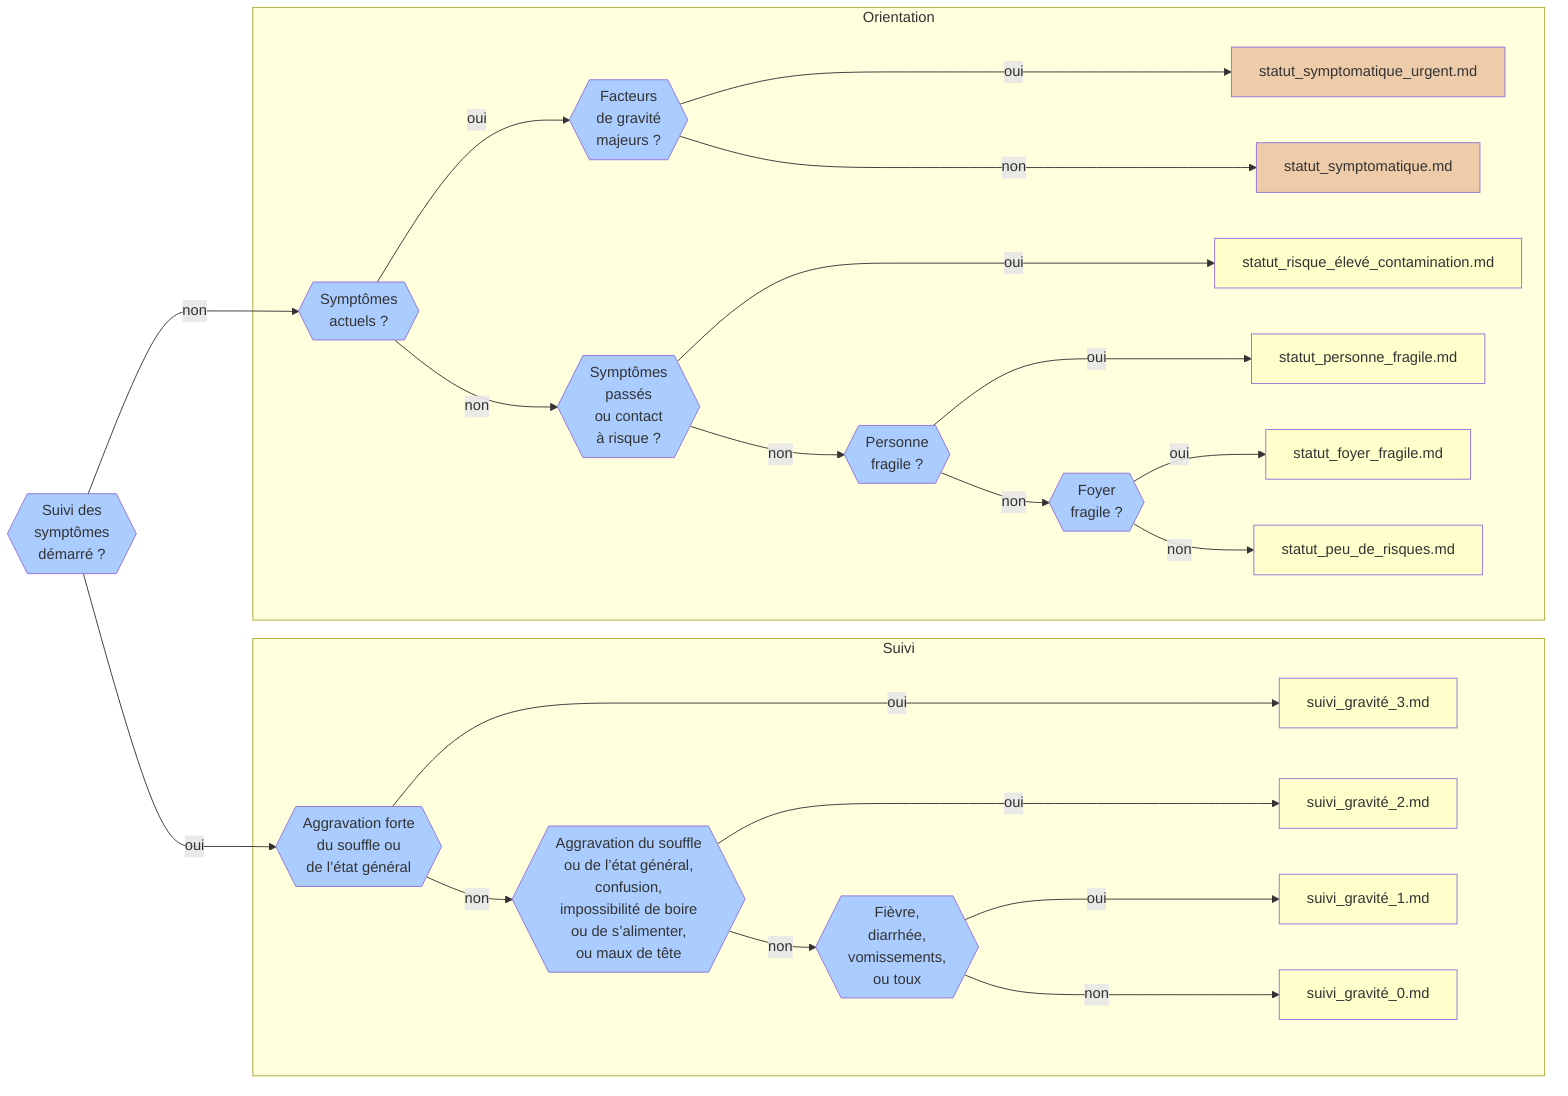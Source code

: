 graph LR
    suivi{{"Suivi des<br>symptômes<br>démarré ?"}}
    suivi --->|oui| gravite-3
    suivi --->|non| symptomes-actuels

    subgraph Suivi
        gravite-3{{"Aggravation forte<br>du souffle ou<br>de l&rsquo;état général"}}
        gravite-3 ----->|oui| suivi-gravite-3
        gravite-3 -->|non| gravite-2

        gravite-2{{"Aggravation du souffle<br>ou de l&rsquo;état général,<br>confusion,<br>impossibilité de boire<br> ou de s&rsquo;alimenter,<br>ou maux de tête"}}
        gravite-2 ---->|oui| suivi-gravite-2
        gravite-2 -->|non| gravite-1

        gravite-1{{"Fièvre,<br>diarrhée,<br>vomissements,<br>ou toux"}}
        gravite-1 --->|oui| suivi-gravite-1
        gravite-1 --->|non| suivi-gravite-0
    end

    subgraph Orientation
        symptomes-actuels{{"Symptômes<br>actuels ?"}}
        symptomes-actuels -->|oui| facteurs-de-gravite-majeurs
        symptomes-actuels -->|non| symptomes-passes-ou-contact-a-risque

        facteurs-de-gravite-majeurs{{"Facteurs<br>de gravité<br>majeurs ?"}}
        facteurs-de-gravite-majeurs ---->|oui| statut-symptomatique-urgent
        facteurs-de-gravite-majeurs ---->|non| statut-symptomatique

        symptomes-passes-ou-contact-a-risque{{"Symptômes<br>passés<br>ou contact<br>à risque ?"}}
        symptomes-passes-ou-contact-a-risque ---->|oui| statut-risque-eleve
        symptomes-passes-ou-contact-a-risque -->|non| personne-fragile

        personne-fragile{{"Personne<br>fragile ?"}}
        personne-fragile --->|oui| statut-personne-fragile
        personne-fragile -->|non| foyer-fragile

        foyer-fragile{{"Foyer<br>fragile ?"}}
        foyer-fragile -->|oui| statut-foyer-fragile
        foyer-fragile -->|non| statut-peu-de-risques
    end

    suivi-gravite-3["suivi_gravité_3.md"]
    suivi-gravite-2["suivi_gravité_2.md"]
    suivi-gravite-1["suivi_gravité_1.md"]
    suivi-gravite-0["suivi_gravité_0.md"]

    statut-foyer-fragile["statut_foyer_fragile.md"]
    statut-personne-fragile["statut_personne_fragile.md"]
    statut-peu-de-risques["statut_peu_de_risques.md"]
    statut-risque-eleve["statut_risque_élevé_contamination.md"]
    statut-symptomatique["statut_symptomatique.md"]
    statut-symptomatique-urgent["statut_symptomatique_urgent.md"]

    classDef default fill:#acf;
    classDef statut fill:#ffc;
    classDef statut-inaccessible fill:#eca;

    class suivi-gravite-3 statut;
    class suivi-gravite-2 statut;
    class suivi-gravite-1 statut;
    class suivi-gravite-0 statut;

    class statut-foyer-fragile statut;
    class statut-personne-fragile statut;
    class statut-peu-de-risques statut;
    class statut-risque-eleve statut;
    class statut-symptomatique statut-inaccessible;
    class statut-symptomatique-urgent statut-inaccessible;